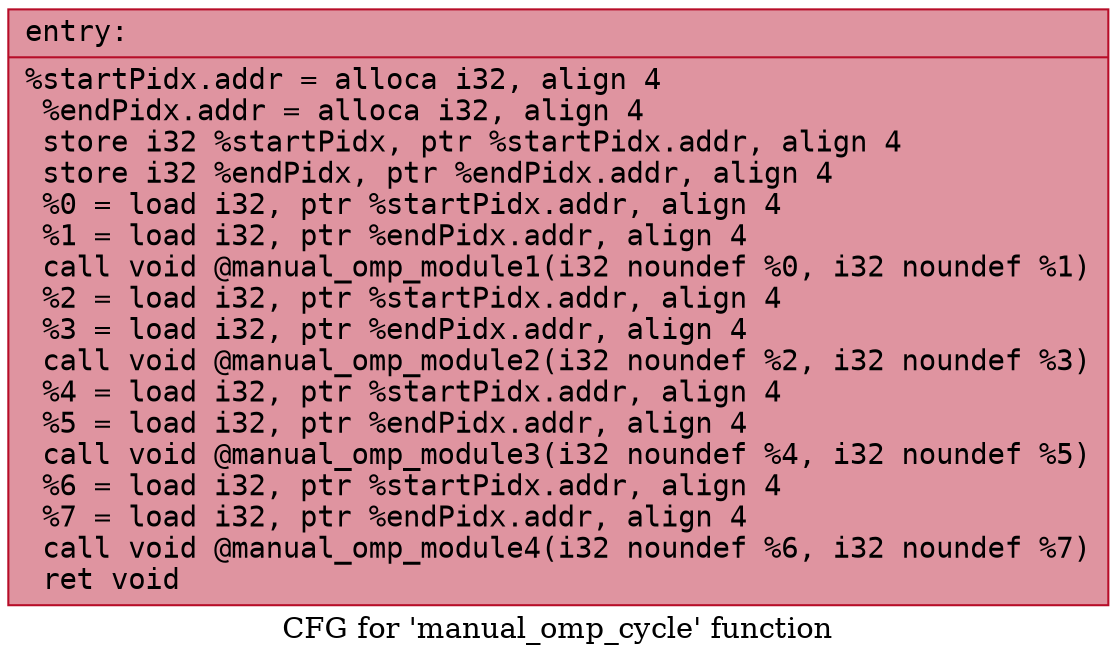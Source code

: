 digraph "CFG for 'manual_omp_cycle' function" {
	label="CFG for 'manual_omp_cycle' function";

	Node0x5567ef5bb6c0 [shape=record,color="#b70d28ff", style=filled, fillcolor="#b70d2870" fontname="Courier",label="{entry:\l|  %startPidx.addr = alloca i32, align 4\l  %endPidx.addr = alloca i32, align 4\l  store i32 %startPidx, ptr %startPidx.addr, align 4\l  store i32 %endPidx, ptr %endPidx.addr, align 4\l  %0 = load i32, ptr %startPidx.addr, align 4\l  %1 = load i32, ptr %endPidx.addr, align 4\l  call void @manual_omp_module1(i32 noundef %0, i32 noundef %1)\l  %2 = load i32, ptr %startPidx.addr, align 4\l  %3 = load i32, ptr %endPidx.addr, align 4\l  call void @manual_omp_module2(i32 noundef %2, i32 noundef %3)\l  %4 = load i32, ptr %startPidx.addr, align 4\l  %5 = load i32, ptr %endPidx.addr, align 4\l  call void @manual_omp_module3(i32 noundef %4, i32 noundef %5)\l  %6 = load i32, ptr %startPidx.addr, align 4\l  %7 = load i32, ptr %endPidx.addr, align 4\l  call void @manual_omp_module4(i32 noundef %6, i32 noundef %7)\l  ret void\l}"];
}
